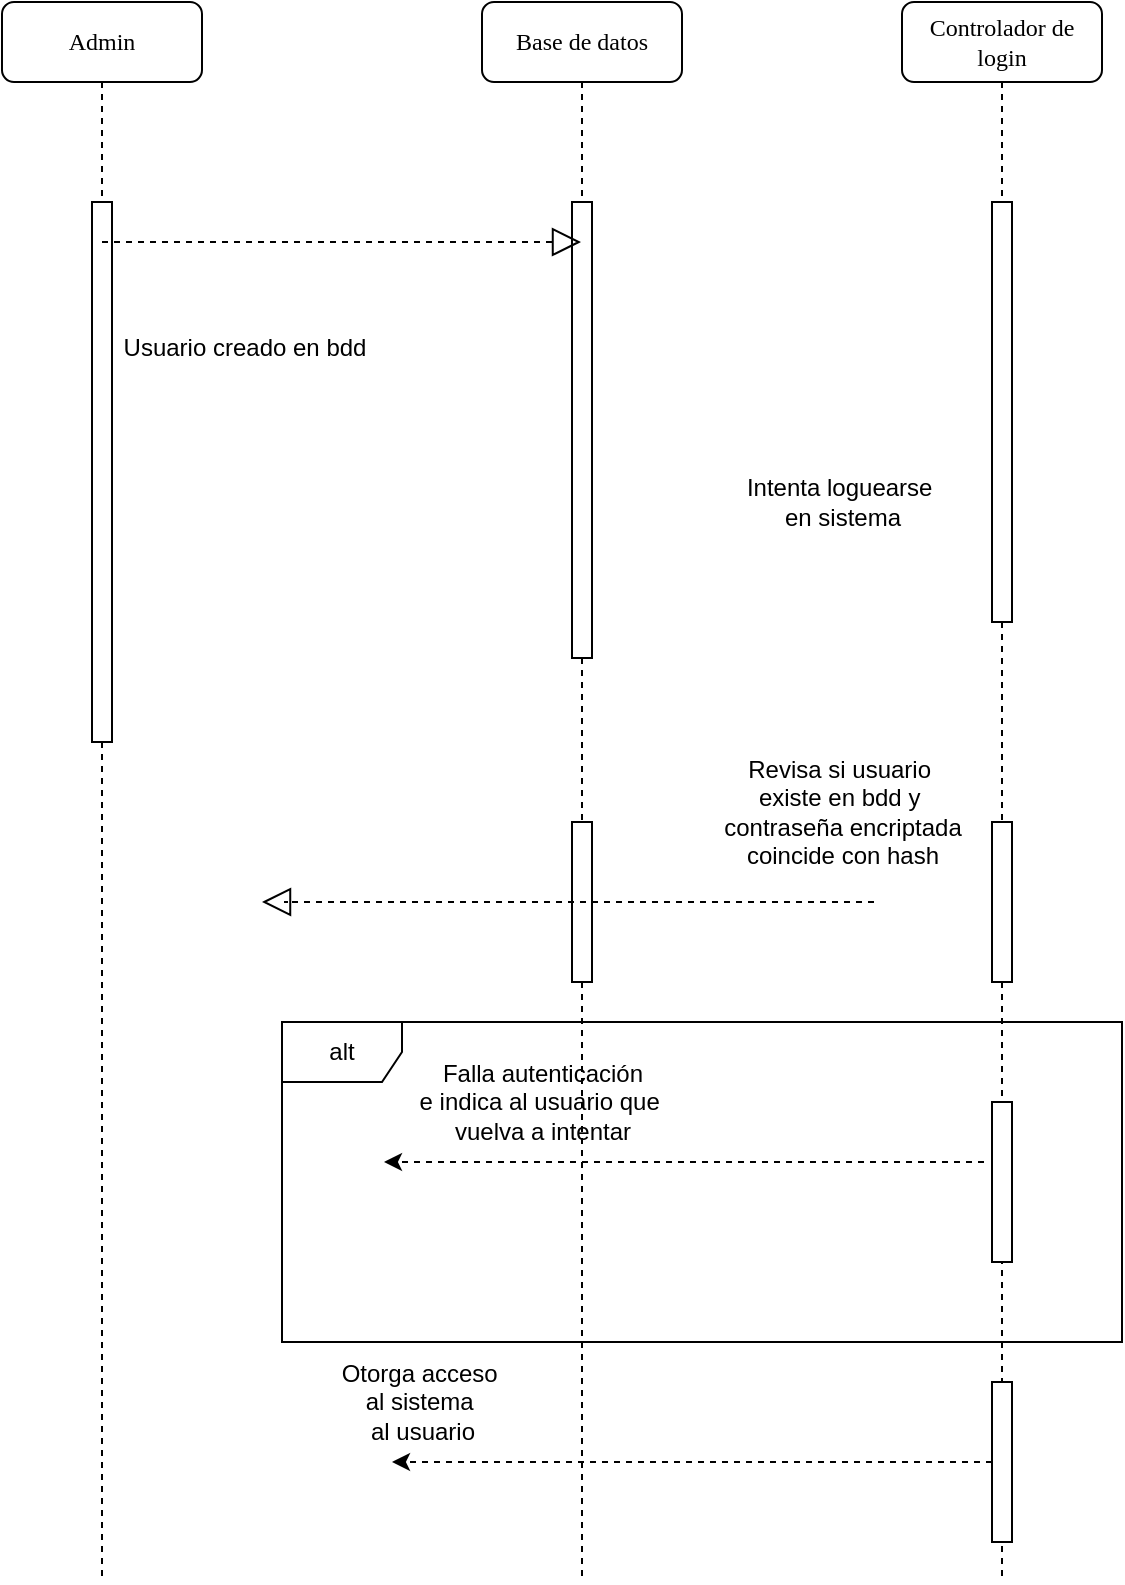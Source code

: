<mxfile version="24.7.17">
  <diagram name="Page-1" id="13e1069c-82ec-6db2-03f1-153e76fe0fe0">
    <mxGraphModel dx="786" dy="511" grid="1" gridSize="10" guides="1" tooltips="1" connect="1" arrows="1" fold="1" page="1" pageScale="1" pageWidth="1100" pageHeight="850" background="#ffffff" math="0" shadow="0">
      <root>
        <mxCell id="0" />
        <mxCell id="1" parent="0" />
        <mxCell id="7baba1c4bc27f4b0-3" value="Base de datos" style="shape=umlLifeline;perimeter=lifelinePerimeter;whiteSpace=wrap;html=1;container=1;collapsible=0;recursiveResize=0;outlineConnect=0;rounded=1;shadow=0;comic=0;labelBackgroundColor=none;strokeWidth=1;fontFamily=Verdana;fontSize=12;align=center;" parent="1" vertex="1">
          <mxGeometry x="340" y="80" width="100" height="790" as="geometry" />
        </mxCell>
        <mxCell id="7baba1c4bc27f4b0-13" value="" style="html=1;points=[];perimeter=orthogonalPerimeter;rounded=0;shadow=0;comic=0;labelBackgroundColor=none;strokeWidth=1;fontFamily=Verdana;fontSize=12;align=center;" parent="7baba1c4bc27f4b0-3" vertex="1">
          <mxGeometry x="45" y="100" width="10" height="228" as="geometry" />
        </mxCell>
        <mxCell id="652f_ZYVGCwjFdwTah18-14" value="" style="html=1;points=[[0,0,0,0,5],[0,1,0,0,-5],[1,0,0,0,5],[1,1,0,0,-5]];perimeter=orthogonalPerimeter;outlineConnect=0;targetShapes=umlLifeline;portConstraint=eastwest;newEdgeStyle={&quot;curved&quot;:0,&quot;rounded&quot;:0};" parent="7baba1c4bc27f4b0-3" vertex="1">
          <mxGeometry x="45" y="410" width="10" height="80" as="geometry" />
        </mxCell>
        <mxCell id="652f_ZYVGCwjFdwTah18-16" value="" style="endArrow=block;dashed=1;endFill=0;endSize=12;html=1;rounded=0;" parent="7baba1c4bc27f4b0-3" edge="1">
          <mxGeometry width="160" relative="1" as="geometry">
            <mxPoint x="196" y="450" as="sourcePoint" />
            <mxPoint x="-110" y="450" as="targetPoint" />
            <Array as="points">
              <mxPoint x="-99" y="450" />
            </Array>
          </mxGeometry>
        </mxCell>
        <mxCell id="652f_ZYVGCwjFdwTah18-33" value="Otorga acceso&amp;nbsp;&lt;div&gt;al sistema&amp;nbsp;&lt;/div&gt;&lt;div&gt;al usuario&lt;/div&gt;" style="text;html=1;align=center;verticalAlign=middle;resizable=0;points=[];autosize=1;strokeColor=none;fillColor=none;" parent="7baba1c4bc27f4b0-3" vertex="1">
          <mxGeometry x="-80" y="670" width="100" height="60" as="geometry" />
        </mxCell>
        <mxCell id="7baba1c4bc27f4b0-8" value="Admin" style="shape=umlLifeline;perimeter=lifelinePerimeter;whiteSpace=wrap;html=1;container=1;collapsible=0;recursiveResize=0;outlineConnect=0;rounded=1;shadow=0;comic=0;labelBackgroundColor=none;strokeWidth=1;fontFamily=Verdana;fontSize=12;align=center;" parent="1" vertex="1">
          <mxGeometry x="100" y="80" width="100" height="790" as="geometry" />
        </mxCell>
        <mxCell id="7baba1c4bc27f4b0-9" value="" style="html=1;points=[];perimeter=orthogonalPerimeter;rounded=0;shadow=0;comic=0;labelBackgroundColor=none;strokeWidth=1;fontFamily=Verdana;fontSize=12;align=center;" parent="7baba1c4bc27f4b0-8" vertex="1">
          <mxGeometry x="45" y="100" width="10" height="270" as="geometry" />
        </mxCell>
        <mxCell id="652f_ZYVGCwjFdwTah18-1" value="" style="endArrow=block;dashed=1;endFill=0;endSize=12;html=1;rounded=0;" parent="7baba1c4bc27f4b0-8" target="7baba1c4bc27f4b0-3" edge="1">
          <mxGeometry width="160" relative="1" as="geometry">
            <mxPoint x="50" y="120" as="sourcePoint" />
            <mxPoint x="210" y="120" as="targetPoint" />
          </mxGeometry>
        </mxCell>
        <mxCell id="652f_ZYVGCwjFdwTah18-8" value="Usuario creado en bdd" style="text;html=1;align=center;verticalAlign=middle;resizable=0;points=[];autosize=1;strokeColor=none;fillColor=none;" parent="1" vertex="1">
          <mxGeometry x="151" y="238" width="140" height="30" as="geometry" />
        </mxCell>
        <mxCell id="652f_ZYVGCwjFdwTah18-10" value="Controlador de login" style="shape=umlLifeline;perimeter=lifelinePerimeter;whiteSpace=wrap;html=1;container=1;collapsible=0;recursiveResize=0;outlineConnect=0;rounded=1;shadow=0;comic=0;labelBackgroundColor=none;strokeWidth=1;fontFamily=Verdana;fontSize=12;align=center;" parent="1" vertex="1">
          <mxGeometry x="550" y="80" width="100" height="790" as="geometry" />
        </mxCell>
        <mxCell id="652f_ZYVGCwjFdwTah18-11" value="" style="html=1;points=[];perimeter=orthogonalPerimeter;rounded=0;shadow=0;comic=0;labelBackgroundColor=none;strokeWidth=1;fontFamily=Verdana;fontSize=12;align=center;" parent="652f_ZYVGCwjFdwTah18-10" vertex="1">
          <mxGeometry x="45" y="100" width="10" height="210" as="geometry" />
        </mxCell>
        <mxCell id="652f_ZYVGCwjFdwTah18-15" value="" style="html=1;points=[[0,0,0,0,5],[0,1,0,0,-5],[1,0,0,0,5],[1,1,0,0,-5]];perimeter=orthogonalPerimeter;outlineConnect=0;targetShapes=umlLifeline;portConstraint=eastwest;newEdgeStyle={&quot;curved&quot;:0,&quot;rounded&quot;:0};" parent="652f_ZYVGCwjFdwTah18-10" vertex="1">
          <mxGeometry x="45" y="410" width="10" height="80" as="geometry" />
        </mxCell>
        <mxCell id="652f_ZYVGCwjFdwTah18-22" value="" style="html=1;points=[[0,0,0,0,5],[0,1,0,0,-5],[1,0,0,0,5],[1,1,0,0,-5]];perimeter=orthogonalPerimeter;outlineConnect=0;targetShapes=umlLifeline;portConstraint=eastwest;newEdgeStyle={&quot;curved&quot;:0,&quot;rounded&quot;:0};" parent="652f_ZYVGCwjFdwTah18-10" vertex="1">
          <mxGeometry x="45" y="550" width="10" height="80" as="geometry" />
        </mxCell>
        <mxCell id="652f_ZYVGCwjFdwTah18-29" value="" style="html=1;points=[[0,0,0,0,5],[0,1,0,0,-5],[1,0,0,0,5],[1,1,0,0,-5]];perimeter=orthogonalPerimeter;outlineConnect=0;targetShapes=umlLifeline;portConstraint=eastwest;newEdgeStyle={&quot;curved&quot;:0,&quot;rounded&quot;:0};" parent="652f_ZYVGCwjFdwTah18-10" vertex="1">
          <mxGeometry x="45" y="690" width="10" height="80" as="geometry" />
        </mxCell>
        <mxCell id="652f_ZYVGCwjFdwTah18-13" value="Intenta loguearse&amp;nbsp;&lt;div&gt;en sistema&lt;/div&gt;" style="text;html=1;align=center;verticalAlign=middle;resizable=0;points=[];autosize=1;strokeColor=none;fillColor=none;" parent="1" vertex="1">
          <mxGeometry x="460" y="310" width="120" height="40" as="geometry" />
        </mxCell>
        <mxCell id="652f_ZYVGCwjFdwTah18-19" value="Revisa si usuario&amp;nbsp;&lt;div&gt;existe&amp;nbsp;&lt;span style=&quot;background-color: initial;&quot;&gt;en bdd y&amp;nbsp;&lt;/span&gt;&lt;div&gt;contraseña encriptada&lt;/div&gt;&lt;div&gt;coincide con hash&lt;/div&gt;&lt;/div&gt;" style="text;html=1;align=center;verticalAlign=middle;resizable=0;points=[];autosize=1;strokeColor=none;fillColor=none;" parent="1" vertex="1">
          <mxGeometry x="450" y="450" width="140" height="70" as="geometry" />
        </mxCell>
        <mxCell id="652f_ZYVGCwjFdwTah18-26" value="alt" style="shape=umlFrame;whiteSpace=wrap;html=1;pointerEvents=0;" parent="1" vertex="1">
          <mxGeometry x="240" y="590" width="420" height="160" as="geometry" />
        </mxCell>
        <mxCell id="652f_ZYVGCwjFdwTah18-27" style="edgeStyle=orthogonalEdgeStyle;rounded=0;orthogonalLoop=1;jettySize=auto;html=1;curved=0;dashed=1;" parent="1" edge="1">
          <mxGeometry relative="1" as="geometry">
            <mxPoint x="591" y="660" as="sourcePoint" />
            <mxPoint x="291" y="660" as="targetPoint" />
          </mxGeometry>
        </mxCell>
        <mxCell id="652f_ZYVGCwjFdwTah18-28" value="Falla autenticación&lt;div&gt;e indica al usuario que&amp;nbsp;&lt;/div&gt;&lt;div&gt;vuelva a intentar&lt;/div&gt;" style="text;html=1;align=center;verticalAlign=middle;resizable=0;points=[];autosize=1;strokeColor=none;fillColor=none;" parent="1" vertex="1">
          <mxGeometry x="295" y="600" width="150" height="60" as="geometry" />
        </mxCell>
        <mxCell id="652f_ZYVGCwjFdwTah18-31" style="edgeStyle=orthogonalEdgeStyle;rounded=0;orthogonalLoop=1;jettySize=auto;html=1;curved=0;dashed=1;" parent="1" source="652f_ZYVGCwjFdwTah18-29" edge="1">
          <mxGeometry relative="1" as="geometry">
            <mxPoint x="295" y="810" as="targetPoint" />
          </mxGeometry>
        </mxCell>
      </root>
    </mxGraphModel>
  </diagram>
</mxfile>
